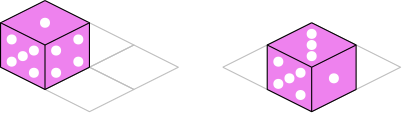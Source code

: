 <?xml version="1.0"?>
<!DOCTYPE ipe SYSTEM "ipe.dtd">
<ipe version="70005" creator="Ipe 7.1.5">
<info created="D:20140607204903" modified="D:20141229144729"/>
<ipestyle name="basic">
<symbol name="arrow/arc(spx)">
<path stroke="sym-stroke" fill="sym-stroke" pen="sym-pen">
0 0 m
-1 0.333 l
-1 -0.333 l
h
</path>
</symbol>
<symbol name="arrow/farc(spx)">
<path stroke="sym-stroke" fill="white" pen="sym-pen">
0 0 m
-1 0.333 l
-1 -0.333 l
h
</path>
</symbol>
<symbol name="mark/circle(sx)" transformations="translations">
<path fill="sym-stroke">
0.6 0 0 0.6 0 0 e
0.4 0 0 0.4 0 0 e
</path>
</symbol>
<symbol name="mark/disk(sx)" transformations="translations">
<path fill="sym-stroke">
0.6 0 0 0.6 0 0 e
</path>
</symbol>
<symbol name="mark/fdisk(sfx)" transformations="translations">
<group>
<path fill="sym-fill">
0.5 0 0 0.5 0 0 e
</path>
<path fill="sym-stroke" fillrule="eofill">
0.6 0 0 0.6 0 0 e
0.4 0 0 0.4 0 0 e
</path>
</group>
</symbol>
<symbol name="mark/box(sx)" transformations="translations">
<path fill="sym-stroke" fillrule="eofill">
-0.6 -0.6 m
0.6 -0.6 l
0.6 0.6 l
-0.6 0.6 l
h
-0.4 -0.4 m
0.4 -0.4 l
0.4 0.4 l
-0.4 0.4 l
h
</path>
</symbol>
<symbol name="mark/square(sx)" transformations="translations">
<path fill="sym-stroke">
-0.6 -0.6 m
0.6 -0.6 l
0.6 0.6 l
-0.6 0.6 l
h
</path>
</symbol>
<symbol name="mark/fsquare(sfx)" transformations="translations">
<group>
<path fill="sym-fill">
-0.5 -0.5 m
0.5 -0.5 l
0.5 0.5 l
-0.5 0.5 l
h
</path>
<path fill="sym-stroke" fillrule="eofill">
-0.6 -0.6 m
0.6 -0.6 l
0.6 0.6 l
-0.6 0.6 l
h
-0.4 -0.4 m
0.4 -0.4 l
0.4 0.4 l
-0.4 0.4 l
h
</path>
</group>
</symbol>
<symbol name="mark/cross(sx)" transformations="translations">
<group>
<path fill="sym-stroke">
-0.43 -0.57 m
0.57 0.43 l
0.43 0.57 l
-0.57 -0.43 l
h
</path>
<path fill="sym-stroke">
-0.43 0.57 m
0.57 -0.43 l
0.43 -0.57 l
-0.57 0.43 l
h
</path>
</group>
</symbol>
<symbol name="arrow/fnormal(spx)">
<path stroke="sym-stroke" fill="white" pen="sym-pen">
0 0 m
-1 0.333 l
-1 -0.333 l
h
</path>
</symbol>
<symbol name="arrow/pointed(spx)">
<path stroke="sym-stroke" fill="sym-stroke" pen="sym-pen">
0 0 m
-1 0.333 l
-0.8 0 l
-1 -0.333 l
h
</path>
</symbol>
<symbol name="arrow/fpointed(spx)">
<path stroke="sym-stroke" fill="white" pen="sym-pen">
0 0 m
-1 0.333 l
-0.8 0 l
-1 -0.333 l
h
</path>
</symbol>
<symbol name="arrow/linear(spx)">
<path stroke="sym-stroke" pen="sym-pen">
-1 0.333 m
0 0 l
-1 -0.333 l
</path>
</symbol>
<symbol name="arrow/fdouble(spx)">
<path stroke="sym-stroke" fill="white" pen="sym-pen">
0 0 m
-1 0.333 l
-1 -0.333 l
h
-1 0 m
-2 0.333 l
-2 -0.333 l
h
</path>
</symbol>
<symbol name="arrow/double(spx)">
<path stroke="sym-stroke" fill="sym-stroke" pen="sym-pen">
0 0 m
-1 0.333 l
-1 -0.333 l
h
-1 0 m
-2 0.333 l
-2 -0.333 l
h
</path>
</symbol>
<pen name="heavier" value="0.8"/>
<pen name="fat" value="1.2"/>
<pen name="ultrafat" value="2"/>
<symbolsize name="large" value="5"/>
<symbolsize name="small" value="2"/>
<symbolsize name="tiny" value="1.1"/>
<arrowsize name="large" value="10"/>
<arrowsize name="small" value="5"/>
<arrowsize name="tiny" value="3"/>
<color name="red" value="1 0 0"/>
<color name="green" value="0 1 0"/>
<color name="blue" value="0 0 1"/>
<color name="yellow" value="1 1 0"/>
<color name="orange" value="1 0.647 0"/>
<color name="gold" value="1 0.843 0"/>
<color name="purple" value="0.627 0.125 0.941"/>
<color name="gray" value="0.745"/>
<color name="brown" value="0.647 0.165 0.165"/>
<color name="navy" value="0 0 0.502"/>
<color name="pink" value="1 0.753 0.796"/>
<color name="seagreen" value="0.18 0.545 0.341"/>
<color name="turquoise" value="0.251 0.878 0.816"/>
<color name="violet" value="0.933 0.51 0.933"/>
<color name="darkblue" value="0 0 0.545"/>
<color name="darkcyan" value="0 0.545 0.545"/>
<color name="darkgray" value="0.663"/>
<color name="darkgreen" value="0 0.392 0"/>
<color name="darkmagenta" value="0.545 0 0.545"/>
<color name="darkorange" value="1 0.549 0"/>
<color name="darkred" value="0.545 0 0"/>
<color name="lightblue" value="0.678 0.847 0.902"/>
<color name="lightcyan" value="0.878 1 1"/>
<color name="lightgray" value="0.827"/>
<color name="lightgreen" value="0.565 0.933 0.565"/>
<color name="lightyellow" value="1 1 0.878"/>
<dashstyle name="dashed" value="[4] 0"/>
<dashstyle name="dotted" value="[1 3] 0"/>
<dashstyle name="dash dotted" value="[4 2 1 2] 0"/>
<dashstyle name="dash dot dotted" value="[4 2 1 2 1 2] 0"/>
<textsize name="large" value="\large"/>
<textsize name="Large" value="\Large"/>
<textsize name="LARGE" value="\LARGE"/>
<textsize name="huge" value="\huge"/>
<textsize name="Huge" value="\Huge"/>
<textsize name="small" value="\small"/>
<textsize name="footnote" value="\footnotesize"/>
<textsize name="tiny" value="\tiny"/>
<textstyle name="center" begin="\begin{center}" end="\end{center}"/>
<textstyle name="itemize" begin="\begin{itemize}" end="\end{itemize}"/>
<textstyle name="item" begin="\begin{itemize}\item{}" end="\end{itemize}"/>
<gridsize name="4 pts" value="4"/>
<gridsize name="8 pts (~3 mm)" value="8"/>
<gridsize name="16 pts (~6 mm)" value="16"/>
<gridsize name="32 pts (~12 mm)" value="32"/>
<gridsize name="10 pts (~3.5 mm)" value="10"/>
<gridsize name="20 pts (~7 mm)" value="20"/>
<gridsize name="14 pts (~5 mm)" value="14"/>
<gridsize name="28 pts (~10 mm)" value="28"/>
<gridsize name="56 pts (~20 mm)" value="56"/>
<anglesize name="90 deg" value="90"/>
<anglesize name="60 deg" value="60"/>
<anglesize name="45 deg" value="45"/>
<anglesize name="30 deg" value="30"/>
<anglesize name="22.5 deg" value="22.5"/>
<tiling name="falling" angle="-60" step="4" width="1"/>
<tiling name="rising" angle="30" step="4" width="1"/>
</ipestyle>
<page>
<layer name="alpha"/>
<layer name="beta"/>
<view layers="alpha beta" active="alpha"/>
<group layer="beta" matrix="1 0 0 1 -32 0">
<path matrix="0.5 0 0 0.5 112 208" stroke="gray">
256 176 m
288 160 l
320 176 l
288 192 l
256 176 l
</path>
<path matrix="0.5 0 0 0.5 128 216" stroke="gray">
256 176 m
288 160 l
320 176 l
288 192 l
256 176 l
</path>
<path matrix="0.5 0 0 0.5 96 216" stroke="gray">
256 176 m
288 160 l
320 176 l
288 192 l
256 176 l
</path>
<path matrix="0.5 0 0 0.5 112 224" stroke="gray">
256 176 m
288 160 l
320 176 l
288 192 l
256 176 l
</path>
</group>
<group>
<path matrix="0.5 0 0 0.5 0 208" stroke="gray">
256 176 m
288 160 l
320 176 l
288 192 l
256 176 l
</path>
<path matrix="0.5 0 0 0.5 16 216" stroke="gray">
256 176 m
288 160 l
320 176 l
288 192 l
256 176 l
</path>
<path matrix="0.5 0 0 0.5 -16 216" stroke="gray">
256 176 m
288 160 l
320 176 l
288 192 l
256 176 l
</path>
<path matrix="0.5 0 0 0.5 0 224" stroke="gray">
256 176 m
288 160 l
320 176 l
288 192 l
256 176 l
</path>
</group>
<group layer="alpha" matrix="0.5 0 0 0.5 52 92">
<path matrix="1 0 0 1 -136 88" stroke="black" fill="violet">
288 384 m
256 368 l
256 336 l
288 320 l
320 336 l
320 368 l
288 384 l
288 384 l
</path>
<path matrix="1 0 0 1 -136 88" stroke="black" fill="violet">
256 368 m
288 352 l
320 368 l
320 368 l
</path>
<path matrix="1 0 0 1 -136 88" stroke="black" fill="violet">
288 352 m
288 320 l
288 320 l
</path>
</group>
<use matrix="0.5 0 0 0.5 96 88" name="mark/disk(sx)" pos="64 464" size="normal" stroke="white"/>
<use matrix="0.5 0 0 0.5 96 88" name="mark/disk(sx)" pos="48 440" size="normal" stroke="white"/>
<use matrix="0.5 0 0 0.5 96 88" name="mark/disk(sx)" pos="40 452" size="normal" stroke="white"/>
<use matrix="0.5 0 0 0.5 96 88" name="mark/disk(sx)" pos="40 436" size="normal" stroke="white"/>
<use matrix="0.5 0 0 0.5 96 88" name="mark/disk(sx)" pos="56 428" size="normal" stroke="white"/>
<use matrix="0.5 0 0 0.5 96 88" name="mark/disk(sx)" pos="56 444" size="normal" stroke="white"/>
<use matrix="0.5 0 0 0.5 96 88" name="mark/disk(sx)" pos="72 444" size="normal" stroke="white"/>
<use matrix="0.5 0 0 0.5 96 88" name="mark/disk(sx)" pos="72 428" size="normal" stroke="white"/>
<use matrix="0.5 0 0 0.5 96 88" name="mark/disk(sx)" pos="88 436" size="normal" stroke="white"/>
<use matrix="0.5 0 0 0.5 96 88" name="mark/disk(sx)" pos="88 452" size="normal" stroke="white"/>
<group matrix="0.5 0 0 0.5 148 84">
<path matrix="1 0 0 1 -136 88" stroke="black" fill="violet">
288 384 m
256 368 l
256 336 l
288 320 l
320 336 l
320 368 l
288 384 l
288 384 l
</path>
<path matrix="1 0 0 1 -136 88" stroke="black" fill="violet">
256 368 m
288 352 l
320 368 l
320 368 l
</path>
<path matrix="1 0 0 1 -136 88" stroke="black" fill="violet">
288 352 m
288 320 l
288 320 l
</path>
</group>
<use matrix="0.5 0 0 0.5 192 80" name="mark/disk(sx)" pos="64 464" size="normal" stroke="white"/>
<use matrix="0.5 0 0 0.5 192 80" name="mark/disk(sx)" pos="64 472" size="normal" stroke="white"/>
<use matrix="0.5 0 0 0.5 192 80" name="mark/disk(sx)" pos="64 456" size="normal" stroke="white"/>
<use matrix="0.5 0 0 0.5 192 80" name="mark/disk(sx)" pos="48 440" size="normal" stroke="white"/>
<use matrix="0.5 0 0 0.5 192 80" name="mark/disk(sx)" pos="40 452" size="normal" stroke="white"/>
<use matrix="0.5 0 0 0.5 192 80" name="mark/disk(sx)" pos="40 436" size="normal" stroke="white"/>
<use matrix="0.5 0 0 0.5 192 80" name="mark/disk(sx)" pos="56 428" size="normal" stroke="white"/>
<use matrix="0.5 0 0 0.5 192 80" name="mark/disk(sx)" pos="56 444" size="normal" stroke="white"/>
<use matrix="0.5 0 0 0.5 192 80" name="mark/disk(sx)" pos="80 440" size="normal" stroke="white"/>
</page>
</ipe>
